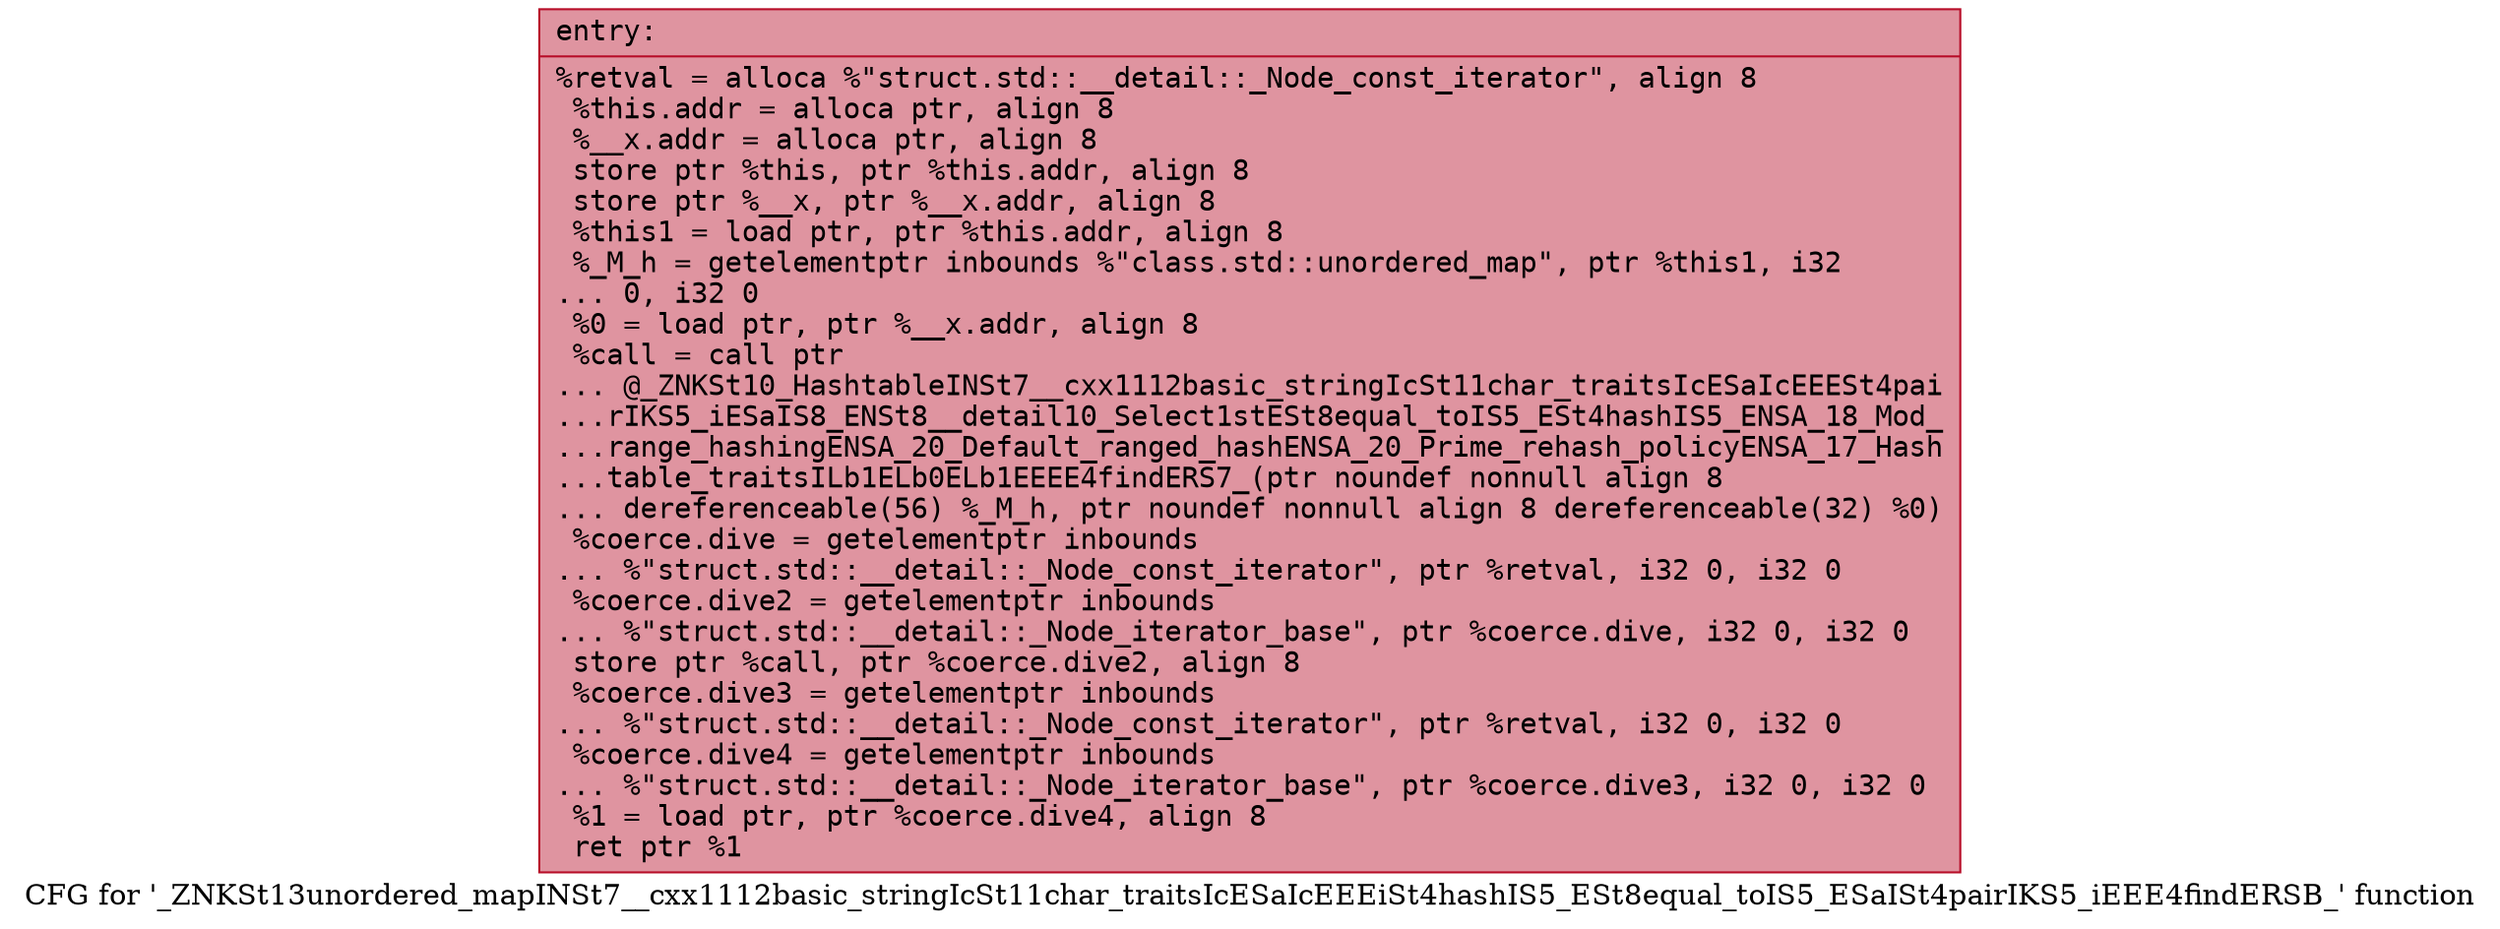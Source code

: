 digraph "CFG for '_ZNKSt13unordered_mapINSt7__cxx1112basic_stringIcSt11char_traitsIcESaIcEEEiSt4hashIS5_ESt8equal_toIS5_ESaISt4pairIKS5_iEEE4findERSB_' function" {
	label="CFG for '_ZNKSt13unordered_mapINSt7__cxx1112basic_stringIcSt11char_traitsIcESaIcEEEiSt4hashIS5_ESt8equal_toIS5_ESaISt4pairIKS5_iEEE4findERSB_' function";

	Node0x55bfca0d9e60 [shape=record,color="#b70d28ff", style=filled, fillcolor="#b70d2870" fontname="Courier",label="{entry:\l|  %retval = alloca %\"struct.std::__detail::_Node_const_iterator\", align 8\l  %this.addr = alloca ptr, align 8\l  %__x.addr = alloca ptr, align 8\l  store ptr %this, ptr %this.addr, align 8\l  store ptr %__x, ptr %__x.addr, align 8\l  %this1 = load ptr, ptr %this.addr, align 8\l  %_M_h = getelementptr inbounds %\"class.std::unordered_map\", ptr %this1, i32\l... 0, i32 0\l  %0 = load ptr, ptr %__x.addr, align 8\l  %call = call ptr\l... @_ZNKSt10_HashtableINSt7__cxx1112basic_stringIcSt11char_traitsIcESaIcEEESt4pai\l...rIKS5_iESaIS8_ENSt8__detail10_Select1stESt8equal_toIS5_ESt4hashIS5_ENSA_18_Mod_\l...range_hashingENSA_20_Default_ranged_hashENSA_20_Prime_rehash_policyENSA_17_Hash\l...table_traitsILb1ELb0ELb1EEEE4findERS7_(ptr noundef nonnull align 8\l... dereferenceable(56) %_M_h, ptr noundef nonnull align 8 dereferenceable(32) %0)\l  %coerce.dive = getelementptr inbounds\l... %\"struct.std::__detail::_Node_const_iterator\", ptr %retval, i32 0, i32 0\l  %coerce.dive2 = getelementptr inbounds\l... %\"struct.std::__detail::_Node_iterator_base\", ptr %coerce.dive, i32 0, i32 0\l  store ptr %call, ptr %coerce.dive2, align 8\l  %coerce.dive3 = getelementptr inbounds\l... %\"struct.std::__detail::_Node_const_iterator\", ptr %retval, i32 0, i32 0\l  %coerce.dive4 = getelementptr inbounds\l... %\"struct.std::__detail::_Node_iterator_base\", ptr %coerce.dive3, i32 0, i32 0\l  %1 = load ptr, ptr %coerce.dive4, align 8\l  ret ptr %1\l}"];
}

